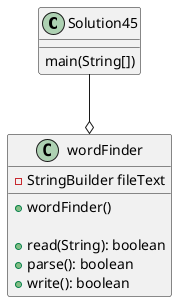 @startuml
class Solution45{
    main(String[])
    'wordFinder app = new wordFinder()
    'app.read(String)
    'app.parse()
    'app.write()
}

class wordFinder{
    'attributes
    - StringBuilder fileText

    'methods
    + wordFinder()

    + read(String): boolean
    + parse(): boolean
    + write(): boolean
}

Solution45 --o wordFinder
@enduml